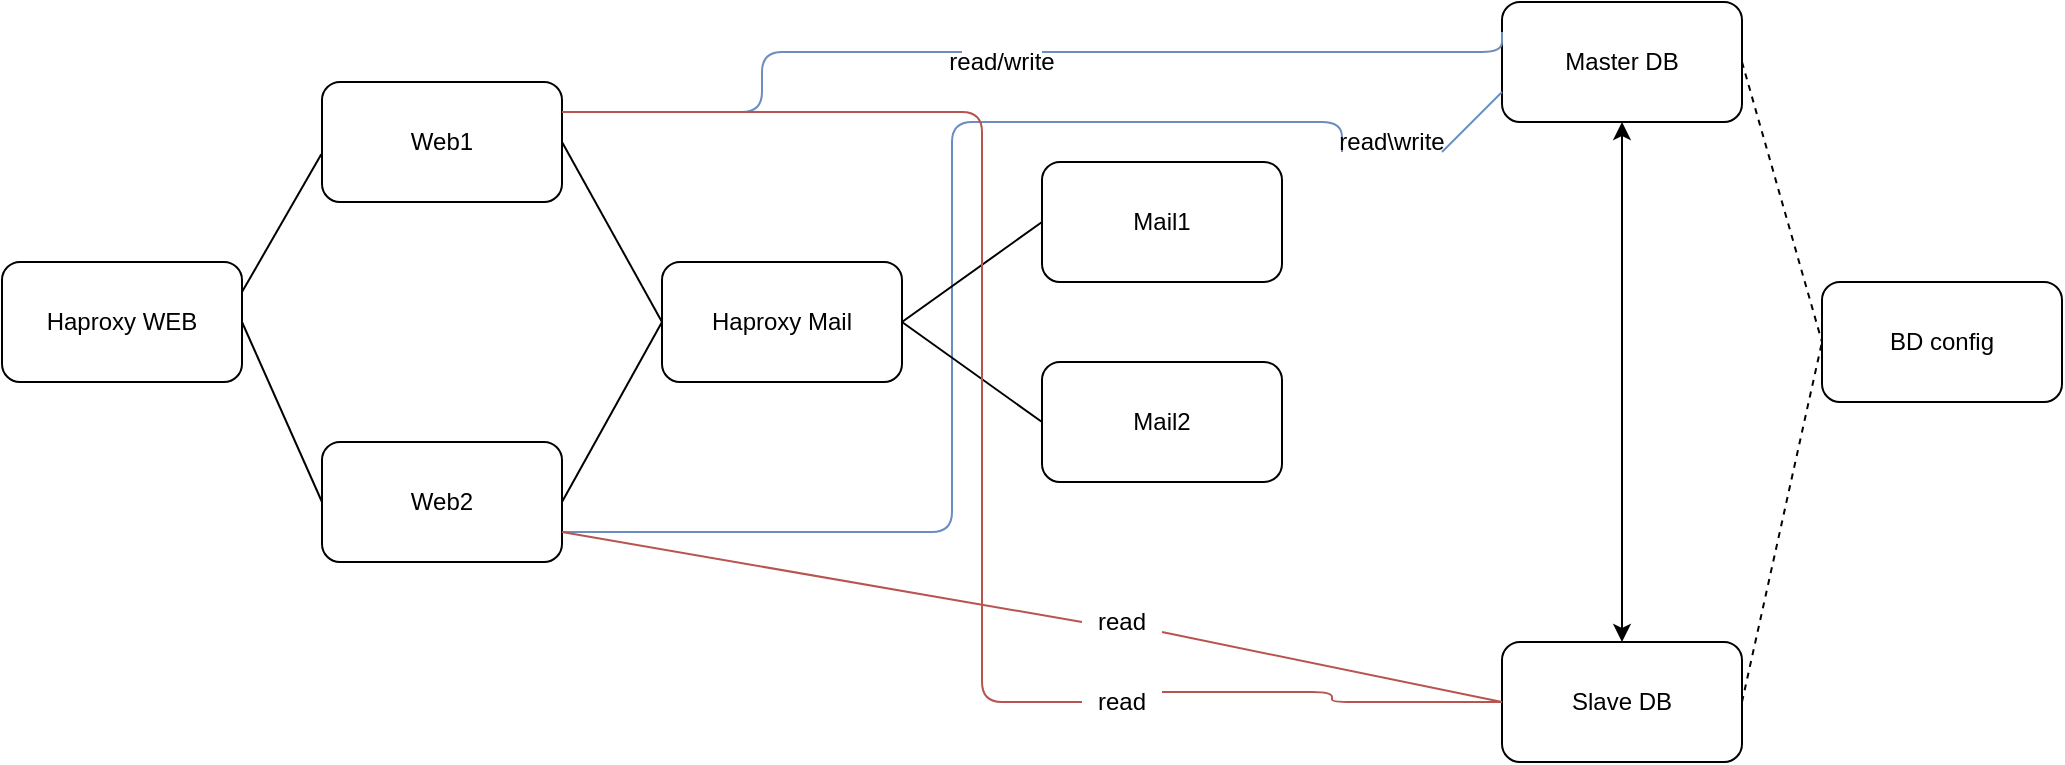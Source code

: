 <mxfile version="13.0.6" type="device"><diagram id="D82SHbaQle08-2iuD7Ui" name="Page-1"><mxGraphModel dx="1038" dy="580" grid="1" gridSize="10" guides="0" tooltips="1" connect="1" arrows="1" fold="1" page="1" pageScale="1" pageWidth="1169" pageHeight="827" math="0" shadow="0"><root><mxCell id="0"/><mxCell id="1" parent="0"/><mxCell id="id4JPg9vNuOAOaG7xoRL-7" value="" style="endArrow=none;html=1;exitX=1;exitY=0.75;exitDx=0;exitDy=0;entryX=0;entryY=0.75;entryDx=0;entryDy=0;fillColor=#dae8fc;strokeColor=#6c8ebf;edgeStyle=orthogonalEdgeStyle;" edge="1" parent="1" source="CRrdIaDL3aOgxeP7DJ-f-4" target="id4JPg9vNuOAOaG7xoRL-6"><mxGeometry width="50" height="50" relative="1" as="geometry"><mxPoint x="360" y="405" as="sourcePoint"/><mxPoint x="830" y="185" as="targetPoint"/><Array as="points"><mxPoint x="555" y="405"/><mxPoint x="555" y="200"/><mxPoint x="750" y="200"/></Array></mxGeometry></mxCell><mxCell id="CRrdIaDL3aOgxeP7DJ-f-2" value="Haproxy WEB" style="rounded=1;whiteSpace=wrap;html=1;" parent="1" vertex="1"><mxGeometry x="80" y="270" width="120" height="60" as="geometry"/></mxCell><mxCell id="CRrdIaDL3aOgxeP7DJ-f-3" value="Web1" style="rounded=1;whiteSpace=wrap;html=1;" parent="1" vertex="1"><mxGeometry x="240" y="180" width="120" height="60" as="geometry"/></mxCell><mxCell id="CRrdIaDL3aOgxeP7DJ-f-4" value="Web2" style="rounded=1;whiteSpace=wrap;html=1;" parent="1" vertex="1"><mxGeometry x="240" y="360" width="120" height="60" as="geometry"/></mxCell><mxCell id="CRrdIaDL3aOgxeP7DJ-f-5" value="" style="endArrow=none;html=1;exitX=1;exitY=0.25;exitDx=0;exitDy=0;entryX=-0.003;entryY=0.603;entryDx=0;entryDy=0;entryPerimeter=0;" parent="1" source="CRrdIaDL3aOgxeP7DJ-f-2" target="CRrdIaDL3aOgxeP7DJ-f-3" edge="1"><mxGeometry width="50" height="50" relative="1" as="geometry"><mxPoint x="340" y="250" as="sourcePoint"/><mxPoint x="390" y="200" as="targetPoint"/></mxGeometry></mxCell><mxCell id="CRrdIaDL3aOgxeP7DJ-f-6" value="" style="endArrow=none;html=1;exitX=1;exitY=0.5;exitDx=0;exitDy=0;entryX=0;entryY=0.5;entryDx=0;entryDy=0;" parent="1" source="CRrdIaDL3aOgxeP7DJ-f-2" target="CRrdIaDL3aOgxeP7DJ-f-4" edge="1"><mxGeometry width="50" height="50" relative="1" as="geometry"><mxPoint x="340" y="250" as="sourcePoint"/><mxPoint x="390" y="200" as="targetPoint"/></mxGeometry></mxCell><mxCell id="CRrdIaDL3aOgxeP7DJ-f-7" value="Haproxy Mail" style="rounded=1;whiteSpace=wrap;html=1;" parent="1" vertex="1"><mxGeometry x="410" y="270" width="120" height="60" as="geometry"/></mxCell><mxCell id="CRrdIaDL3aOgxeP7DJ-f-8" value="" style="endArrow=none;html=1;entryX=0;entryY=0.5;entryDx=0;entryDy=0;exitX=1;exitY=0.5;exitDx=0;exitDy=0;" parent="1" source="CRrdIaDL3aOgxeP7DJ-f-3" target="CRrdIaDL3aOgxeP7DJ-f-7" edge="1"><mxGeometry width="50" height="50" relative="1" as="geometry"><mxPoint x="340" y="330" as="sourcePoint"/><mxPoint x="390" y="280" as="targetPoint"/></mxGeometry></mxCell><mxCell id="CRrdIaDL3aOgxeP7DJ-f-9" value="" style="endArrow=none;html=1;exitX=1;exitY=0.5;exitDx=0;exitDy=0;entryX=0;entryY=0.5;entryDx=0;entryDy=0;" parent="1" source="CRrdIaDL3aOgxeP7DJ-f-4" target="CRrdIaDL3aOgxeP7DJ-f-7" edge="1"><mxGeometry width="50" height="50" relative="1" as="geometry"><mxPoint x="340" y="330" as="sourcePoint"/><mxPoint x="430" y="310" as="targetPoint"/></mxGeometry></mxCell><mxCell id="CRrdIaDL3aOgxeP7DJ-f-10" value="Mail1" style="rounded=1;whiteSpace=wrap;html=1;" parent="1" vertex="1"><mxGeometry x="600" y="220" width="120" height="60" as="geometry"/></mxCell><mxCell id="CRrdIaDL3aOgxeP7DJ-f-11" value="Mail2" style="rounded=1;whiteSpace=wrap;html=1;" parent="1" vertex="1"><mxGeometry x="600" y="320" width="120" height="60" as="geometry"/></mxCell><mxCell id="CRrdIaDL3aOgxeP7DJ-f-12" value="" style="endArrow=none;html=1;entryX=0;entryY=0.5;entryDx=0;entryDy=0;exitX=1;exitY=0.5;exitDx=0;exitDy=0;" parent="1" source="CRrdIaDL3aOgxeP7DJ-f-7" target="CRrdIaDL3aOgxeP7DJ-f-10" edge="1"><mxGeometry width="50" height="50" relative="1" as="geometry"><mxPoint x="340" y="250" as="sourcePoint"/><mxPoint x="390" y="200" as="targetPoint"/></mxGeometry></mxCell><mxCell id="CRrdIaDL3aOgxeP7DJ-f-13" value="" style="endArrow=none;html=1;exitX=1;exitY=0.5;exitDx=0;exitDy=0;entryX=0;entryY=0.5;entryDx=0;entryDy=0;" parent="1" source="CRrdIaDL3aOgxeP7DJ-f-7" target="CRrdIaDL3aOgxeP7DJ-f-11" edge="1"><mxGeometry width="50" height="50" relative="1" as="geometry"><mxPoint x="340" y="250" as="sourcePoint"/><mxPoint x="390" y="200" as="targetPoint"/></mxGeometry></mxCell><mxCell id="CRrdIaDL3aOgxeP7DJ-f-14" value="Master DB" style="rounded=1;whiteSpace=wrap;html=1;" parent="1" vertex="1"><mxGeometry x="830" y="140" width="120" height="60" as="geometry"/></mxCell><mxCell id="CRrdIaDL3aOgxeP7DJ-f-15" value="Slave DB" style="rounded=1;whiteSpace=wrap;html=1;" parent="1" vertex="1"><mxGeometry x="830" y="460" width="120" height="60" as="geometry"/></mxCell><mxCell id="CRrdIaDL3aOgxeP7DJ-f-16" value="BD config" style="rounded=1;whiteSpace=wrap;html=1;" parent="1" vertex="1"><mxGeometry x="990" y="280" width="120" height="60" as="geometry"/></mxCell><mxCell id="CRrdIaDL3aOgxeP7DJ-f-17" value="" style="endArrow=none;dashed=1;html=1;entryX=0;entryY=0.5;entryDx=0;entryDy=0;exitX=1;exitY=0.5;exitDx=0;exitDy=0;" parent="1" source="CRrdIaDL3aOgxeP7DJ-f-14" target="CRrdIaDL3aOgxeP7DJ-f-16" edge="1"><mxGeometry width="50" height="50" relative="1" as="geometry"><mxPoint x="550" y="340" as="sourcePoint"/><mxPoint x="600" y="290" as="targetPoint"/></mxGeometry></mxCell><mxCell id="CRrdIaDL3aOgxeP7DJ-f-18" value="" style="endArrow=none;dashed=1;html=1;entryX=0;entryY=0.5;entryDx=0;entryDy=0;exitX=1;exitY=0.5;exitDx=0;exitDy=0;" parent="1" source="CRrdIaDL3aOgxeP7DJ-f-15" target="CRrdIaDL3aOgxeP7DJ-f-16" edge="1"><mxGeometry width="50" height="50" relative="1" as="geometry"><mxPoint x="550" y="340" as="sourcePoint"/><mxPoint x="600" y="290" as="targetPoint"/></mxGeometry></mxCell><mxCell id="CRrdIaDL3aOgxeP7DJ-f-19" value="" style="endArrow=classic;startArrow=classic;html=1;entryX=0.5;entryY=1;entryDx=0;entryDy=0;" parent="1" source="CRrdIaDL3aOgxeP7DJ-f-15" target="CRrdIaDL3aOgxeP7DJ-f-14" edge="1"><mxGeometry width="50" height="50" relative="1" as="geometry"><mxPoint x="550" y="340" as="sourcePoint"/><mxPoint x="600" y="290" as="targetPoint"/></mxGeometry></mxCell><mxCell id="CRrdIaDL3aOgxeP7DJ-f-20" value="" style="endArrow=none;html=1;exitX=1;exitY=0.25;exitDx=0;exitDy=0;entryX=0;entryY=0.25;entryDx=0;entryDy=0;fillColor=#dae8fc;strokeColor=#6c8ebf;edgeStyle=orthogonalEdgeStyle;" parent="1" source="id4JPg9vNuOAOaG7xoRL-4" target="CRrdIaDL3aOgxeP7DJ-f-14" edge="1"><mxGeometry width="50" height="50" relative="1" as="geometry"><mxPoint x="550" y="340" as="sourcePoint"/><mxPoint x="600" y="290" as="targetPoint"/><Array as="points"><mxPoint x="830" y="165"/></Array></mxGeometry></mxCell><mxCell id="CRrdIaDL3aOgxeP7DJ-f-21" value="" style="endArrow=none;html=1;exitX=1;exitY=0.75;exitDx=0;exitDy=0;entryX=0;entryY=0.75;entryDx=0;entryDy=0;fillColor=#dae8fc;strokeColor=#6c8ebf;" parent="1" source="id4JPg9vNuOAOaG7xoRL-6" target="CRrdIaDL3aOgxeP7DJ-f-14" edge="1"><mxGeometry width="50" height="50" relative="1" as="geometry"><mxPoint x="550" y="340" as="sourcePoint"/><mxPoint x="600" y="290" as="targetPoint"/></mxGeometry></mxCell><mxCell id="id4JPg9vNuOAOaG7xoRL-4" value="read/write" style="text;html=1;strokeColor=none;fillColor=none;align=center;verticalAlign=middle;whiteSpace=wrap;rounded=0;" vertex="1" parent="1"><mxGeometry x="560" y="160" width="40" height="20" as="geometry"/></mxCell><mxCell id="id4JPg9vNuOAOaG7xoRL-5" value="" style="endArrow=none;html=1;exitX=1;exitY=0.25;exitDx=0;exitDy=0;entryX=0;entryY=0.25;entryDx=0;entryDy=0;fillColor=#dae8fc;strokeColor=#6c8ebf;edgeStyle=orthogonalEdgeStyle;" edge="1" parent="1" source="CRrdIaDL3aOgxeP7DJ-f-3" target="id4JPg9vNuOAOaG7xoRL-4"><mxGeometry width="50" height="50" relative="1" as="geometry"><mxPoint x="360" y="195" as="sourcePoint"/><mxPoint x="830" y="155" as="targetPoint"/></mxGeometry></mxCell><mxCell id="id4JPg9vNuOAOaG7xoRL-6" value="read\write" style="text;html=1;strokeColor=none;fillColor=none;align=center;verticalAlign=middle;whiteSpace=wrap;rounded=0;" vertex="1" parent="1"><mxGeometry x="750" y="200" width="50" height="20" as="geometry"/></mxCell><mxCell id="id4JPg9vNuOAOaG7xoRL-11" value="" style="endArrow=none;html=1;exitX=1;exitY=0.75;exitDx=0;exitDy=0;entryX=0;entryY=0.5;entryDx=0;entryDy=0;fillColor=#f8cecc;strokeColor=#b85450;" edge="1" parent="1" source="id4JPg9vNuOAOaG7xoRL-13" target="CRrdIaDL3aOgxeP7DJ-f-15"><mxGeometry width="50" height="50" relative="1" as="geometry"><mxPoint x="500" y="320" as="sourcePoint"/><mxPoint x="550" y="270" as="targetPoint"/></mxGeometry></mxCell><mxCell id="id4JPg9vNuOAOaG7xoRL-12" value="" style="endArrow=none;html=1;exitX=1;exitY=0.25;exitDx=0;exitDy=0;entryX=0;entryY=0.5;entryDx=0;entryDy=0;fillColor=#f8cecc;strokeColor=#b85450;edgeStyle=orthogonalEdgeStyle;" edge="1" parent="1" source="id4JPg9vNuOAOaG7xoRL-15" target="CRrdIaDL3aOgxeP7DJ-f-15"><mxGeometry width="50" height="50" relative="1" as="geometry"><mxPoint x="500" y="320" as="sourcePoint"/><mxPoint x="550" y="270" as="targetPoint"/><Array as="points"/></mxGeometry></mxCell><mxCell id="id4JPg9vNuOAOaG7xoRL-13" value="read" style="text;html=1;strokeColor=none;fillColor=none;align=center;verticalAlign=middle;whiteSpace=wrap;rounded=0;" vertex="1" parent="1"><mxGeometry x="620" y="440" width="40" height="20" as="geometry"/></mxCell><mxCell id="id4JPg9vNuOAOaG7xoRL-14" value="" style="endArrow=none;html=1;exitX=1;exitY=0.75;exitDx=0;exitDy=0;entryX=0;entryY=0.5;entryDx=0;entryDy=0;fillColor=#f8cecc;strokeColor=#b85450;" edge="1" parent="1" source="CRrdIaDL3aOgxeP7DJ-f-4" target="id4JPg9vNuOAOaG7xoRL-13"><mxGeometry width="50" height="50" relative="1" as="geometry"><mxPoint x="360" y="405" as="sourcePoint"/><mxPoint x="830" y="490" as="targetPoint"/></mxGeometry></mxCell><mxCell id="id4JPg9vNuOAOaG7xoRL-15" value="read" style="text;html=1;strokeColor=none;fillColor=none;align=center;verticalAlign=middle;whiteSpace=wrap;rounded=0;" vertex="1" parent="1"><mxGeometry x="620" y="480" width="40" height="20" as="geometry"/></mxCell><mxCell id="id4JPg9vNuOAOaG7xoRL-16" value="" style="endArrow=none;html=1;exitX=1;exitY=0.25;exitDx=0;exitDy=0;entryX=0;entryY=0.5;entryDx=0;entryDy=0;fillColor=#f8cecc;strokeColor=#b85450;edgeStyle=orthogonalEdgeStyle;" edge="1" parent="1" source="CRrdIaDL3aOgxeP7DJ-f-3" target="id4JPg9vNuOAOaG7xoRL-15"><mxGeometry width="50" height="50" relative="1" as="geometry"><mxPoint x="360" y="195" as="sourcePoint"/><mxPoint x="830" y="490" as="targetPoint"/><Array as="points"><mxPoint x="570" y="195"/><mxPoint x="570" y="490"/></Array></mxGeometry></mxCell></root></mxGraphModel></diagram></mxfile>